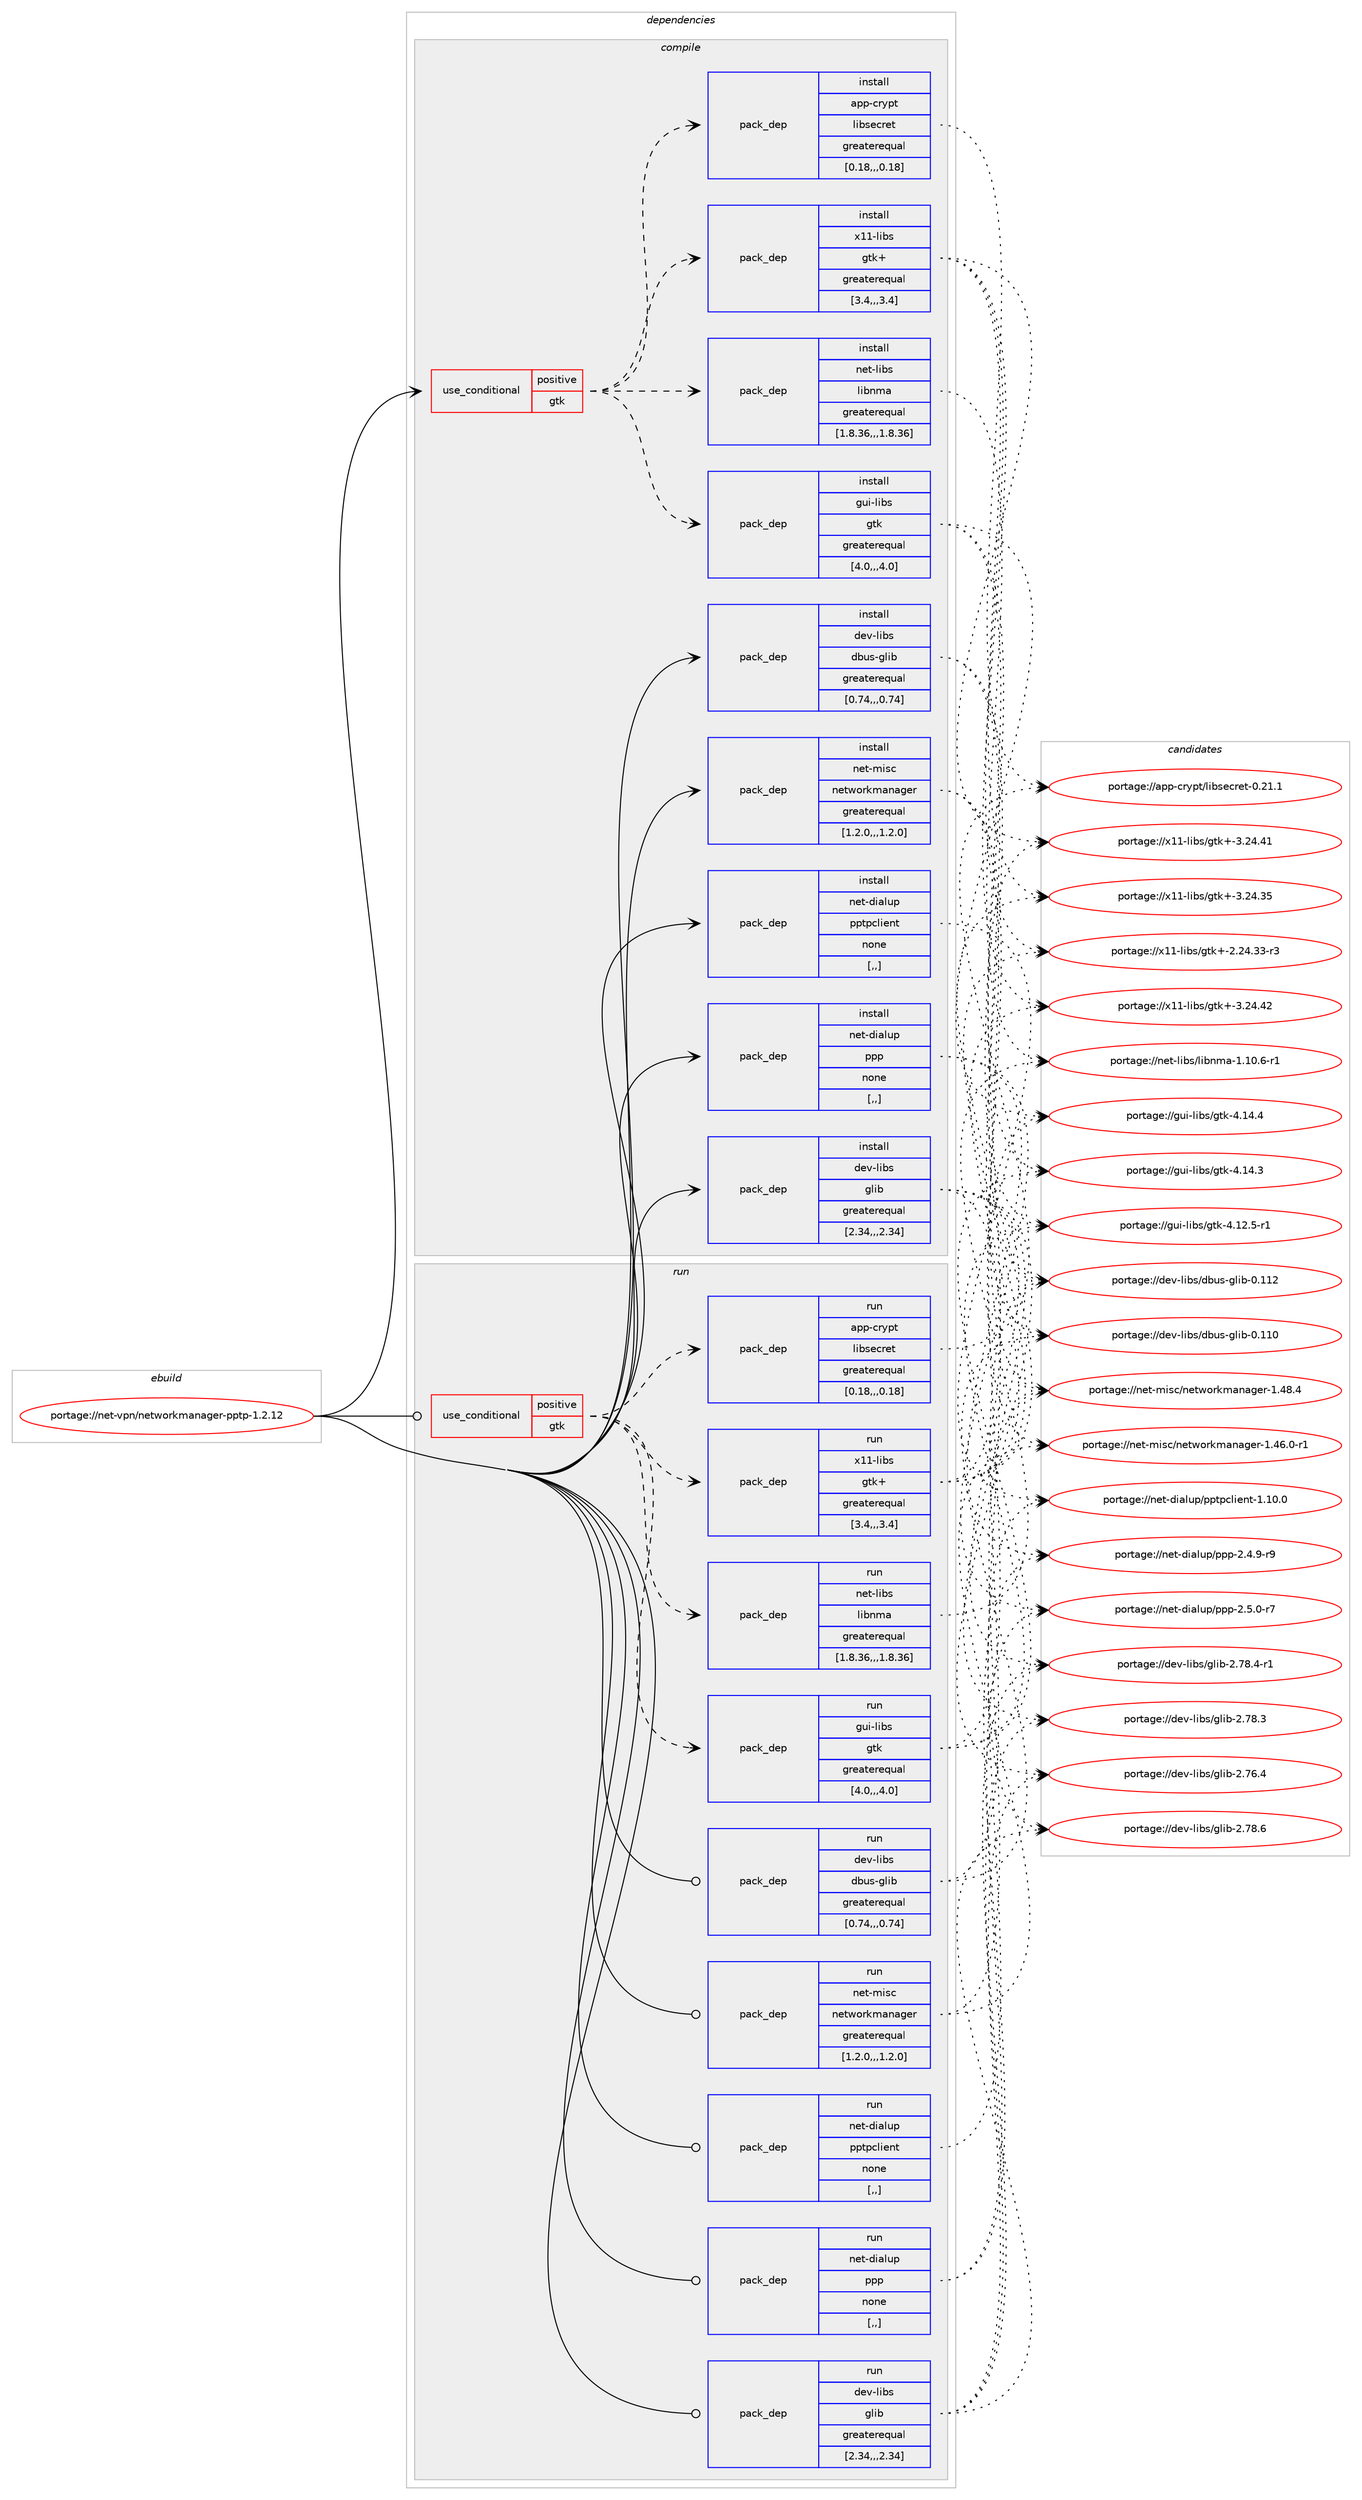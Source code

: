 digraph prolog {

# *************
# Graph options
# *************

newrank=true;
concentrate=true;
compound=true;
graph [rankdir=LR,fontname=Helvetica,fontsize=10,ranksep=1.5];#, ranksep=2.5, nodesep=0.2];
edge  [arrowhead=vee];
node  [fontname=Helvetica,fontsize=10];

# **********
# The ebuild
# **********

subgraph cluster_leftcol {
color=gray;
label=<<i>ebuild</i>>;
id [label="portage://net-vpn/networkmanager-pptp-1.2.12", color=red, width=4, href="../net-vpn/networkmanager-pptp-1.2.12.svg"];
}

# ****************
# The dependencies
# ****************

subgraph cluster_midcol {
color=gray;
label=<<i>dependencies</i>>;
subgraph cluster_compile {
fillcolor="#eeeeee";
style=filled;
label=<<i>compile</i>>;
subgraph cond102008 {
dependency386014 [label=<<TABLE BORDER="0" CELLBORDER="1" CELLSPACING="0" CELLPADDING="4"><TR><TD ROWSPAN="3" CELLPADDING="10">use_conditional</TD></TR><TR><TD>positive</TD></TR><TR><TD>gtk</TD></TR></TABLE>>, shape=none, color=red];
subgraph pack281232 {
dependency386015 [label=<<TABLE BORDER="0" CELLBORDER="1" CELLSPACING="0" CELLPADDING="4" WIDTH="220"><TR><TD ROWSPAN="6" CELLPADDING="30">pack_dep</TD></TR><TR><TD WIDTH="110">install</TD></TR><TR><TD>x11-libs</TD></TR><TR><TD>gtk+</TD></TR><TR><TD>greaterequal</TD></TR><TR><TD>[3.4,,,3.4]</TD></TR></TABLE>>, shape=none, color=blue];
}
dependency386014:e -> dependency386015:w [weight=20,style="dashed",arrowhead="vee"];
subgraph pack281233 {
dependency386016 [label=<<TABLE BORDER="0" CELLBORDER="1" CELLSPACING="0" CELLPADDING="4" WIDTH="220"><TR><TD ROWSPAN="6" CELLPADDING="30">pack_dep</TD></TR><TR><TD WIDTH="110">install</TD></TR><TR><TD>app-crypt</TD></TR><TR><TD>libsecret</TD></TR><TR><TD>greaterequal</TD></TR><TR><TD>[0.18,,,0.18]</TD></TR></TABLE>>, shape=none, color=blue];
}
dependency386014:e -> dependency386016:w [weight=20,style="dashed",arrowhead="vee"];
subgraph pack281234 {
dependency386017 [label=<<TABLE BORDER="0" CELLBORDER="1" CELLSPACING="0" CELLPADDING="4" WIDTH="220"><TR><TD ROWSPAN="6" CELLPADDING="30">pack_dep</TD></TR><TR><TD WIDTH="110">install</TD></TR><TR><TD>gui-libs</TD></TR><TR><TD>gtk</TD></TR><TR><TD>greaterequal</TD></TR><TR><TD>[4.0,,,4.0]</TD></TR></TABLE>>, shape=none, color=blue];
}
dependency386014:e -> dependency386017:w [weight=20,style="dashed",arrowhead="vee"];
subgraph pack281235 {
dependency386018 [label=<<TABLE BORDER="0" CELLBORDER="1" CELLSPACING="0" CELLPADDING="4" WIDTH="220"><TR><TD ROWSPAN="6" CELLPADDING="30">pack_dep</TD></TR><TR><TD WIDTH="110">install</TD></TR><TR><TD>net-libs</TD></TR><TR><TD>libnma</TD></TR><TR><TD>greaterequal</TD></TR><TR><TD>[1.8.36,,,1.8.36]</TD></TR></TABLE>>, shape=none, color=blue];
}
dependency386014:e -> dependency386018:w [weight=20,style="dashed",arrowhead="vee"];
}
id:e -> dependency386014:w [weight=20,style="solid",arrowhead="vee"];
subgraph pack281236 {
dependency386019 [label=<<TABLE BORDER="0" CELLBORDER="1" CELLSPACING="0" CELLPADDING="4" WIDTH="220"><TR><TD ROWSPAN="6" CELLPADDING="30">pack_dep</TD></TR><TR><TD WIDTH="110">install</TD></TR><TR><TD>dev-libs</TD></TR><TR><TD>dbus-glib</TD></TR><TR><TD>greaterequal</TD></TR><TR><TD>[0.74,,,0.74]</TD></TR></TABLE>>, shape=none, color=blue];
}
id:e -> dependency386019:w [weight=20,style="solid",arrowhead="vee"];
subgraph pack281237 {
dependency386020 [label=<<TABLE BORDER="0" CELLBORDER="1" CELLSPACING="0" CELLPADDING="4" WIDTH="220"><TR><TD ROWSPAN="6" CELLPADDING="30">pack_dep</TD></TR><TR><TD WIDTH="110">install</TD></TR><TR><TD>dev-libs</TD></TR><TR><TD>glib</TD></TR><TR><TD>greaterequal</TD></TR><TR><TD>[2.34,,,2.34]</TD></TR></TABLE>>, shape=none, color=blue];
}
id:e -> dependency386020:w [weight=20,style="solid",arrowhead="vee"];
subgraph pack281238 {
dependency386021 [label=<<TABLE BORDER="0" CELLBORDER="1" CELLSPACING="0" CELLPADDING="4" WIDTH="220"><TR><TD ROWSPAN="6" CELLPADDING="30">pack_dep</TD></TR><TR><TD WIDTH="110">install</TD></TR><TR><TD>net-dialup</TD></TR><TR><TD>ppp</TD></TR><TR><TD>none</TD></TR><TR><TD>[,,]</TD></TR></TABLE>>, shape=none, color=blue];
}
id:e -> dependency386021:w [weight=20,style="solid",arrowhead="vee"];
subgraph pack281239 {
dependency386022 [label=<<TABLE BORDER="0" CELLBORDER="1" CELLSPACING="0" CELLPADDING="4" WIDTH="220"><TR><TD ROWSPAN="6" CELLPADDING="30">pack_dep</TD></TR><TR><TD WIDTH="110">install</TD></TR><TR><TD>net-dialup</TD></TR><TR><TD>pptpclient</TD></TR><TR><TD>none</TD></TR><TR><TD>[,,]</TD></TR></TABLE>>, shape=none, color=blue];
}
id:e -> dependency386022:w [weight=20,style="solid",arrowhead="vee"];
subgraph pack281240 {
dependency386023 [label=<<TABLE BORDER="0" CELLBORDER="1" CELLSPACING="0" CELLPADDING="4" WIDTH="220"><TR><TD ROWSPAN="6" CELLPADDING="30">pack_dep</TD></TR><TR><TD WIDTH="110">install</TD></TR><TR><TD>net-misc</TD></TR><TR><TD>networkmanager</TD></TR><TR><TD>greaterequal</TD></TR><TR><TD>[1.2.0,,,1.2.0]</TD></TR></TABLE>>, shape=none, color=blue];
}
id:e -> dependency386023:w [weight=20,style="solid",arrowhead="vee"];
}
subgraph cluster_compileandrun {
fillcolor="#eeeeee";
style=filled;
label=<<i>compile and run</i>>;
}
subgraph cluster_run {
fillcolor="#eeeeee";
style=filled;
label=<<i>run</i>>;
subgraph cond102009 {
dependency386024 [label=<<TABLE BORDER="0" CELLBORDER="1" CELLSPACING="0" CELLPADDING="4"><TR><TD ROWSPAN="3" CELLPADDING="10">use_conditional</TD></TR><TR><TD>positive</TD></TR><TR><TD>gtk</TD></TR></TABLE>>, shape=none, color=red];
subgraph pack281241 {
dependency386025 [label=<<TABLE BORDER="0" CELLBORDER="1" CELLSPACING="0" CELLPADDING="4" WIDTH="220"><TR><TD ROWSPAN="6" CELLPADDING="30">pack_dep</TD></TR><TR><TD WIDTH="110">run</TD></TR><TR><TD>x11-libs</TD></TR><TR><TD>gtk+</TD></TR><TR><TD>greaterequal</TD></TR><TR><TD>[3.4,,,3.4]</TD></TR></TABLE>>, shape=none, color=blue];
}
dependency386024:e -> dependency386025:w [weight=20,style="dashed",arrowhead="vee"];
subgraph pack281242 {
dependency386026 [label=<<TABLE BORDER="0" CELLBORDER="1" CELLSPACING="0" CELLPADDING="4" WIDTH="220"><TR><TD ROWSPAN="6" CELLPADDING="30">pack_dep</TD></TR><TR><TD WIDTH="110">run</TD></TR><TR><TD>app-crypt</TD></TR><TR><TD>libsecret</TD></TR><TR><TD>greaterequal</TD></TR><TR><TD>[0.18,,,0.18]</TD></TR></TABLE>>, shape=none, color=blue];
}
dependency386024:e -> dependency386026:w [weight=20,style="dashed",arrowhead="vee"];
subgraph pack281243 {
dependency386027 [label=<<TABLE BORDER="0" CELLBORDER="1" CELLSPACING="0" CELLPADDING="4" WIDTH="220"><TR><TD ROWSPAN="6" CELLPADDING="30">pack_dep</TD></TR><TR><TD WIDTH="110">run</TD></TR><TR><TD>gui-libs</TD></TR><TR><TD>gtk</TD></TR><TR><TD>greaterequal</TD></TR><TR><TD>[4.0,,,4.0]</TD></TR></TABLE>>, shape=none, color=blue];
}
dependency386024:e -> dependency386027:w [weight=20,style="dashed",arrowhead="vee"];
subgraph pack281244 {
dependency386028 [label=<<TABLE BORDER="0" CELLBORDER="1" CELLSPACING="0" CELLPADDING="4" WIDTH="220"><TR><TD ROWSPAN="6" CELLPADDING="30">pack_dep</TD></TR><TR><TD WIDTH="110">run</TD></TR><TR><TD>net-libs</TD></TR><TR><TD>libnma</TD></TR><TR><TD>greaterequal</TD></TR><TR><TD>[1.8.36,,,1.8.36]</TD></TR></TABLE>>, shape=none, color=blue];
}
dependency386024:e -> dependency386028:w [weight=20,style="dashed",arrowhead="vee"];
}
id:e -> dependency386024:w [weight=20,style="solid",arrowhead="odot"];
subgraph pack281245 {
dependency386029 [label=<<TABLE BORDER="0" CELLBORDER="1" CELLSPACING="0" CELLPADDING="4" WIDTH="220"><TR><TD ROWSPAN="6" CELLPADDING="30">pack_dep</TD></TR><TR><TD WIDTH="110">run</TD></TR><TR><TD>dev-libs</TD></TR><TR><TD>dbus-glib</TD></TR><TR><TD>greaterequal</TD></TR><TR><TD>[0.74,,,0.74]</TD></TR></TABLE>>, shape=none, color=blue];
}
id:e -> dependency386029:w [weight=20,style="solid",arrowhead="odot"];
subgraph pack281246 {
dependency386030 [label=<<TABLE BORDER="0" CELLBORDER="1" CELLSPACING="0" CELLPADDING="4" WIDTH="220"><TR><TD ROWSPAN="6" CELLPADDING="30">pack_dep</TD></TR><TR><TD WIDTH="110">run</TD></TR><TR><TD>dev-libs</TD></TR><TR><TD>glib</TD></TR><TR><TD>greaterequal</TD></TR><TR><TD>[2.34,,,2.34]</TD></TR></TABLE>>, shape=none, color=blue];
}
id:e -> dependency386030:w [weight=20,style="solid",arrowhead="odot"];
subgraph pack281247 {
dependency386031 [label=<<TABLE BORDER="0" CELLBORDER="1" CELLSPACING="0" CELLPADDING="4" WIDTH="220"><TR><TD ROWSPAN="6" CELLPADDING="30">pack_dep</TD></TR><TR><TD WIDTH="110">run</TD></TR><TR><TD>net-dialup</TD></TR><TR><TD>ppp</TD></TR><TR><TD>none</TD></TR><TR><TD>[,,]</TD></TR></TABLE>>, shape=none, color=blue];
}
id:e -> dependency386031:w [weight=20,style="solid",arrowhead="odot"];
subgraph pack281248 {
dependency386032 [label=<<TABLE BORDER="0" CELLBORDER="1" CELLSPACING="0" CELLPADDING="4" WIDTH="220"><TR><TD ROWSPAN="6" CELLPADDING="30">pack_dep</TD></TR><TR><TD WIDTH="110">run</TD></TR><TR><TD>net-dialup</TD></TR><TR><TD>pptpclient</TD></TR><TR><TD>none</TD></TR><TR><TD>[,,]</TD></TR></TABLE>>, shape=none, color=blue];
}
id:e -> dependency386032:w [weight=20,style="solid",arrowhead="odot"];
subgraph pack281249 {
dependency386033 [label=<<TABLE BORDER="0" CELLBORDER="1" CELLSPACING="0" CELLPADDING="4" WIDTH="220"><TR><TD ROWSPAN="6" CELLPADDING="30">pack_dep</TD></TR><TR><TD WIDTH="110">run</TD></TR><TR><TD>net-misc</TD></TR><TR><TD>networkmanager</TD></TR><TR><TD>greaterequal</TD></TR><TR><TD>[1.2.0,,,1.2.0]</TD></TR></TABLE>>, shape=none, color=blue];
}
id:e -> dependency386033:w [weight=20,style="solid",arrowhead="odot"];
}
}

# **************
# The candidates
# **************

subgraph cluster_choices {
rank=same;
color=gray;
label=<<i>candidates</i>>;

subgraph choice281232 {
color=black;
nodesep=1;
choice1204949451081059811547103116107434551465052465250 [label="portage://x11-libs/gtk+-3.24.42", color=red, width=4,href="../x11-libs/gtk+-3.24.42.svg"];
choice1204949451081059811547103116107434551465052465249 [label="portage://x11-libs/gtk+-3.24.41", color=red, width=4,href="../x11-libs/gtk+-3.24.41.svg"];
choice1204949451081059811547103116107434551465052465153 [label="portage://x11-libs/gtk+-3.24.35", color=red, width=4,href="../x11-libs/gtk+-3.24.35.svg"];
choice12049494510810598115471031161074345504650524651514511451 [label="portage://x11-libs/gtk+-2.24.33-r3", color=red, width=4,href="../x11-libs/gtk+-2.24.33-r3.svg"];
dependency386015:e -> choice1204949451081059811547103116107434551465052465250:w [style=dotted,weight="100"];
dependency386015:e -> choice1204949451081059811547103116107434551465052465249:w [style=dotted,weight="100"];
dependency386015:e -> choice1204949451081059811547103116107434551465052465153:w [style=dotted,weight="100"];
dependency386015:e -> choice12049494510810598115471031161074345504650524651514511451:w [style=dotted,weight="100"];
}
subgraph choice281233 {
color=black;
nodesep=1;
choice97112112459911412111211647108105981151019911410111645484650494649 [label="portage://app-crypt/libsecret-0.21.1", color=red, width=4,href="../app-crypt/libsecret-0.21.1.svg"];
dependency386016:e -> choice97112112459911412111211647108105981151019911410111645484650494649:w [style=dotted,weight="100"];
}
subgraph choice281234 {
color=black;
nodesep=1;
choice10311710545108105981154710311610745524649524652 [label="portage://gui-libs/gtk-4.14.4", color=red, width=4,href="../gui-libs/gtk-4.14.4.svg"];
choice10311710545108105981154710311610745524649524651 [label="portage://gui-libs/gtk-4.14.3", color=red, width=4,href="../gui-libs/gtk-4.14.3.svg"];
choice103117105451081059811547103116107455246495046534511449 [label="portage://gui-libs/gtk-4.12.5-r1", color=red, width=4,href="../gui-libs/gtk-4.12.5-r1.svg"];
dependency386017:e -> choice10311710545108105981154710311610745524649524652:w [style=dotted,weight="100"];
dependency386017:e -> choice10311710545108105981154710311610745524649524651:w [style=dotted,weight="100"];
dependency386017:e -> choice103117105451081059811547103116107455246495046534511449:w [style=dotted,weight="100"];
}
subgraph choice281235 {
color=black;
nodesep=1;
choice1101011164510810598115471081059811010997454946494846544511449 [label="portage://net-libs/libnma-1.10.6-r1", color=red, width=4,href="../net-libs/libnma-1.10.6-r1.svg"];
dependency386018:e -> choice1101011164510810598115471081059811010997454946494846544511449:w [style=dotted,weight="100"];
}
subgraph choice281236 {
color=black;
nodesep=1;
choice100101118451081059811547100981171154510310810598454846494950 [label="portage://dev-libs/dbus-glib-0.112", color=red, width=4,href="../dev-libs/dbus-glib-0.112.svg"];
choice100101118451081059811547100981171154510310810598454846494948 [label="portage://dev-libs/dbus-glib-0.110", color=red, width=4,href="../dev-libs/dbus-glib-0.110.svg"];
dependency386019:e -> choice100101118451081059811547100981171154510310810598454846494950:w [style=dotted,weight="100"];
dependency386019:e -> choice100101118451081059811547100981171154510310810598454846494948:w [style=dotted,weight="100"];
}
subgraph choice281237 {
color=black;
nodesep=1;
choice1001011184510810598115471031081059845504655564654 [label="portage://dev-libs/glib-2.78.6", color=red, width=4,href="../dev-libs/glib-2.78.6.svg"];
choice10010111845108105981154710310810598455046555646524511449 [label="portage://dev-libs/glib-2.78.4-r1", color=red, width=4,href="../dev-libs/glib-2.78.4-r1.svg"];
choice1001011184510810598115471031081059845504655564651 [label="portage://dev-libs/glib-2.78.3", color=red, width=4,href="../dev-libs/glib-2.78.3.svg"];
choice1001011184510810598115471031081059845504655544652 [label="portage://dev-libs/glib-2.76.4", color=red, width=4,href="../dev-libs/glib-2.76.4.svg"];
dependency386020:e -> choice1001011184510810598115471031081059845504655564654:w [style=dotted,weight="100"];
dependency386020:e -> choice10010111845108105981154710310810598455046555646524511449:w [style=dotted,weight="100"];
dependency386020:e -> choice1001011184510810598115471031081059845504655564651:w [style=dotted,weight="100"];
dependency386020:e -> choice1001011184510810598115471031081059845504655544652:w [style=dotted,weight="100"];
}
subgraph choice281238 {
color=black;
nodesep=1;
choice1101011164510010597108117112471121121124550465346484511455 [label="portage://net-dialup/ppp-2.5.0-r7", color=red, width=4,href="../net-dialup/ppp-2.5.0-r7.svg"];
choice1101011164510010597108117112471121121124550465246574511457 [label="portage://net-dialup/ppp-2.4.9-r9", color=red, width=4,href="../net-dialup/ppp-2.4.9-r9.svg"];
dependency386021:e -> choice1101011164510010597108117112471121121124550465346484511455:w [style=dotted,weight="100"];
dependency386021:e -> choice1101011164510010597108117112471121121124550465246574511457:w [style=dotted,weight="100"];
}
subgraph choice281239 {
color=black;
nodesep=1;
choice1101011164510010597108117112471121121161129910810510111011645494649484648 [label="portage://net-dialup/pptpclient-1.10.0", color=red, width=4,href="../net-dialup/pptpclient-1.10.0.svg"];
dependency386022:e -> choice1101011164510010597108117112471121121161129910810510111011645494649484648:w [style=dotted,weight="100"];
}
subgraph choice281240 {
color=black;
nodesep=1;
choice110101116451091051159947110101116119111114107109971109710310111445494652564652 [label="portage://net-misc/networkmanager-1.48.4", color=red, width=4,href="../net-misc/networkmanager-1.48.4.svg"];
choice1101011164510910511599471101011161191111141071099711097103101114454946525446484511449 [label="portage://net-misc/networkmanager-1.46.0-r1", color=red, width=4,href="../net-misc/networkmanager-1.46.0-r1.svg"];
dependency386023:e -> choice110101116451091051159947110101116119111114107109971109710310111445494652564652:w [style=dotted,weight="100"];
dependency386023:e -> choice1101011164510910511599471101011161191111141071099711097103101114454946525446484511449:w [style=dotted,weight="100"];
}
subgraph choice281241 {
color=black;
nodesep=1;
choice1204949451081059811547103116107434551465052465250 [label="portage://x11-libs/gtk+-3.24.42", color=red, width=4,href="../x11-libs/gtk+-3.24.42.svg"];
choice1204949451081059811547103116107434551465052465249 [label="portage://x11-libs/gtk+-3.24.41", color=red, width=4,href="../x11-libs/gtk+-3.24.41.svg"];
choice1204949451081059811547103116107434551465052465153 [label="portage://x11-libs/gtk+-3.24.35", color=red, width=4,href="../x11-libs/gtk+-3.24.35.svg"];
choice12049494510810598115471031161074345504650524651514511451 [label="portage://x11-libs/gtk+-2.24.33-r3", color=red, width=4,href="../x11-libs/gtk+-2.24.33-r3.svg"];
dependency386025:e -> choice1204949451081059811547103116107434551465052465250:w [style=dotted,weight="100"];
dependency386025:e -> choice1204949451081059811547103116107434551465052465249:w [style=dotted,weight="100"];
dependency386025:e -> choice1204949451081059811547103116107434551465052465153:w [style=dotted,weight="100"];
dependency386025:e -> choice12049494510810598115471031161074345504650524651514511451:w [style=dotted,weight="100"];
}
subgraph choice281242 {
color=black;
nodesep=1;
choice97112112459911412111211647108105981151019911410111645484650494649 [label="portage://app-crypt/libsecret-0.21.1", color=red, width=4,href="../app-crypt/libsecret-0.21.1.svg"];
dependency386026:e -> choice97112112459911412111211647108105981151019911410111645484650494649:w [style=dotted,weight="100"];
}
subgraph choice281243 {
color=black;
nodesep=1;
choice10311710545108105981154710311610745524649524652 [label="portage://gui-libs/gtk-4.14.4", color=red, width=4,href="../gui-libs/gtk-4.14.4.svg"];
choice10311710545108105981154710311610745524649524651 [label="portage://gui-libs/gtk-4.14.3", color=red, width=4,href="../gui-libs/gtk-4.14.3.svg"];
choice103117105451081059811547103116107455246495046534511449 [label="portage://gui-libs/gtk-4.12.5-r1", color=red, width=4,href="../gui-libs/gtk-4.12.5-r1.svg"];
dependency386027:e -> choice10311710545108105981154710311610745524649524652:w [style=dotted,weight="100"];
dependency386027:e -> choice10311710545108105981154710311610745524649524651:w [style=dotted,weight="100"];
dependency386027:e -> choice103117105451081059811547103116107455246495046534511449:w [style=dotted,weight="100"];
}
subgraph choice281244 {
color=black;
nodesep=1;
choice1101011164510810598115471081059811010997454946494846544511449 [label="portage://net-libs/libnma-1.10.6-r1", color=red, width=4,href="../net-libs/libnma-1.10.6-r1.svg"];
dependency386028:e -> choice1101011164510810598115471081059811010997454946494846544511449:w [style=dotted,weight="100"];
}
subgraph choice281245 {
color=black;
nodesep=1;
choice100101118451081059811547100981171154510310810598454846494950 [label="portage://dev-libs/dbus-glib-0.112", color=red, width=4,href="../dev-libs/dbus-glib-0.112.svg"];
choice100101118451081059811547100981171154510310810598454846494948 [label="portage://dev-libs/dbus-glib-0.110", color=red, width=4,href="../dev-libs/dbus-glib-0.110.svg"];
dependency386029:e -> choice100101118451081059811547100981171154510310810598454846494950:w [style=dotted,weight="100"];
dependency386029:e -> choice100101118451081059811547100981171154510310810598454846494948:w [style=dotted,weight="100"];
}
subgraph choice281246 {
color=black;
nodesep=1;
choice1001011184510810598115471031081059845504655564654 [label="portage://dev-libs/glib-2.78.6", color=red, width=4,href="../dev-libs/glib-2.78.6.svg"];
choice10010111845108105981154710310810598455046555646524511449 [label="portage://dev-libs/glib-2.78.4-r1", color=red, width=4,href="../dev-libs/glib-2.78.4-r1.svg"];
choice1001011184510810598115471031081059845504655564651 [label="portage://dev-libs/glib-2.78.3", color=red, width=4,href="../dev-libs/glib-2.78.3.svg"];
choice1001011184510810598115471031081059845504655544652 [label="portage://dev-libs/glib-2.76.4", color=red, width=4,href="../dev-libs/glib-2.76.4.svg"];
dependency386030:e -> choice1001011184510810598115471031081059845504655564654:w [style=dotted,weight="100"];
dependency386030:e -> choice10010111845108105981154710310810598455046555646524511449:w [style=dotted,weight="100"];
dependency386030:e -> choice1001011184510810598115471031081059845504655564651:w [style=dotted,weight="100"];
dependency386030:e -> choice1001011184510810598115471031081059845504655544652:w [style=dotted,weight="100"];
}
subgraph choice281247 {
color=black;
nodesep=1;
choice1101011164510010597108117112471121121124550465346484511455 [label="portage://net-dialup/ppp-2.5.0-r7", color=red, width=4,href="../net-dialup/ppp-2.5.0-r7.svg"];
choice1101011164510010597108117112471121121124550465246574511457 [label="portage://net-dialup/ppp-2.4.9-r9", color=red, width=4,href="../net-dialup/ppp-2.4.9-r9.svg"];
dependency386031:e -> choice1101011164510010597108117112471121121124550465346484511455:w [style=dotted,weight="100"];
dependency386031:e -> choice1101011164510010597108117112471121121124550465246574511457:w [style=dotted,weight="100"];
}
subgraph choice281248 {
color=black;
nodesep=1;
choice1101011164510010597108117112471121121161129910810510111011645494649484648 [label="portage://net-dialup/pptpclient-1.10.0", color=red, width=4,href="../net-dialup/pptpclient-1.10.0.svg"];
dependency386032:e -> choice1101011164510010597108117112471121121161129910810510111011645494649484648:w [style=dotted,weight="100"];
}
subgraph choice281249 {
color=black;
nodesep=1;
choice110101116451091051159947110101116119111114107109971109710310111445494652564652 [label="portage://net-misc/networkmanager-1.48.4", color=red, width=4,href="../net-misc/networkmanager-1.48.4.svg"];
choice1101011164510910511599471101011161191111141071099711097103101114454946525446484511449 [label="portage://net-misc/networkmanager-1.46.0-r1", color=red, width=4,href="../net-misc/networkmanager-1.46.0-r1.svg"];
dependency386033:e -> choice110101116451091051159947110101116119111114107109971109710310111445494652564652:w [style=dotted,weight="100"];
dependency386033:e -> choice1101011164510910511599471101011161191111141071099711097103101114454946525446484511449:w [style=dotted,weight="100"];
}
}

}
